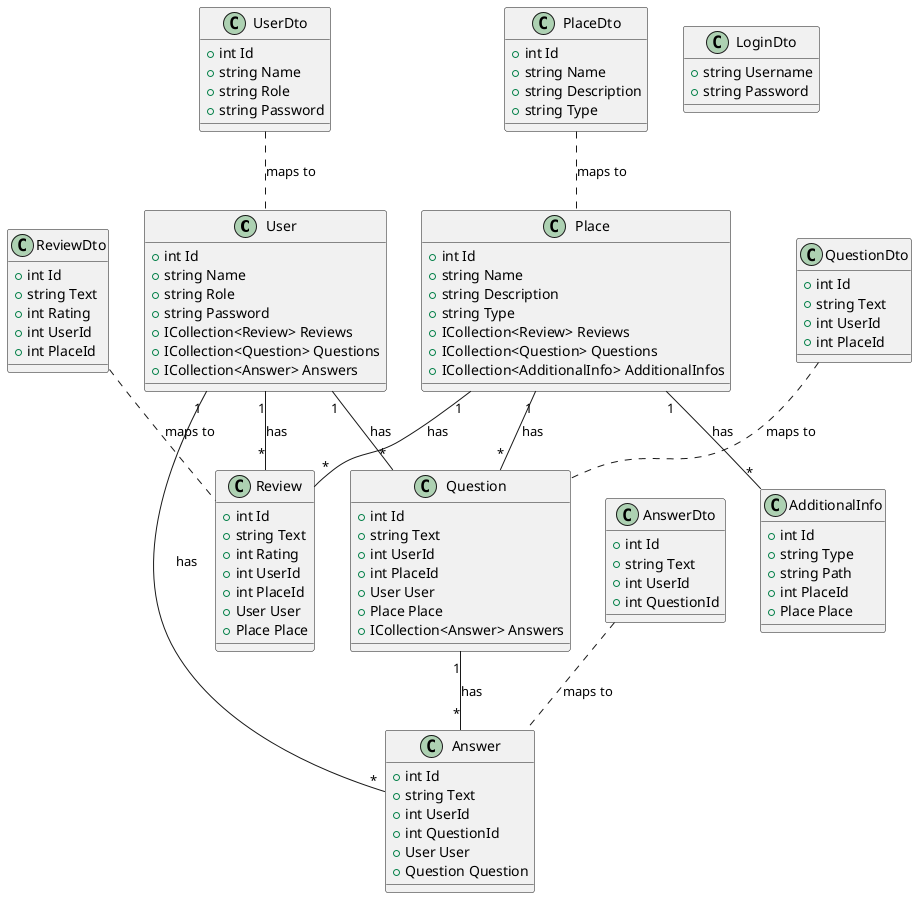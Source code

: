 @startuml Entities
class User {
    +int Id
    +string Name
    +string Role
    +string Password
    +ICollection<Review> Reviews
    +ICollection<Question> Questions
    +ICollection<Answer> Answers
}

class Place {
    +int Id
    +string Name
    +string Description
    +string Type
    +ICollection<Review> Reviews
    +ICollection<Question> Questions
    +ICollection<AdditionalInfo> AdditionalInfos
}

class Review {
    +int Id
    +string Text
    +int Rating
    +int UserId
    +int PlaceId
    +User User
    +Place Place
}

class Question {
    +int Id
    +string Text
    +int UserId
    +int PlaceId
    +User User
    +Place Place
    +ICollection<Answer> Answers
}

class Answer {
    +int Id
    +string Text
    +int UserId
    +int QuestionId
    +User User
    +Question Question
}

class AdditionalInfo {
    +int Id
    +string Type
    +string Path
    +int PlaceId
    +Place Place
}

class UserDto {
    +int Id
    +string Name
    +string Role
    +string Password
}

class PlaceDto {
    +int Id
    +string Name
    +string Description
    +string Type
}

class ReviewDto {
    +int Id
    +string Text
    +int Rating
    +int UserId
    +int PlaceId
}

class QuestionDto {
    +int Id
    +string Text
    +int UserId
    +int PlaceId
}

class AnswerDto {
    +int Id
    +string Text
    +int UserId
    +int QuestionId
}

class LoginDto {
    +string Username
    +string Password
}

User "1" -- "*" Review : has
User "1" -- "*" Question : has
User "1" -- "*" Answer : has
Place "1" -- "*" Review : has
Place "1" -- "*" Question : has
Place "1" -- "*" AdditionalInfo : has
Question "1" -- "*" Answer : has

UserDto .. User : maps to
PlaceDto .. Place : maps to
ReviewDto .. Review : maps to
QuestionDto .. Question : maps to
AnswerDto .. Answer : maps to
@enduml